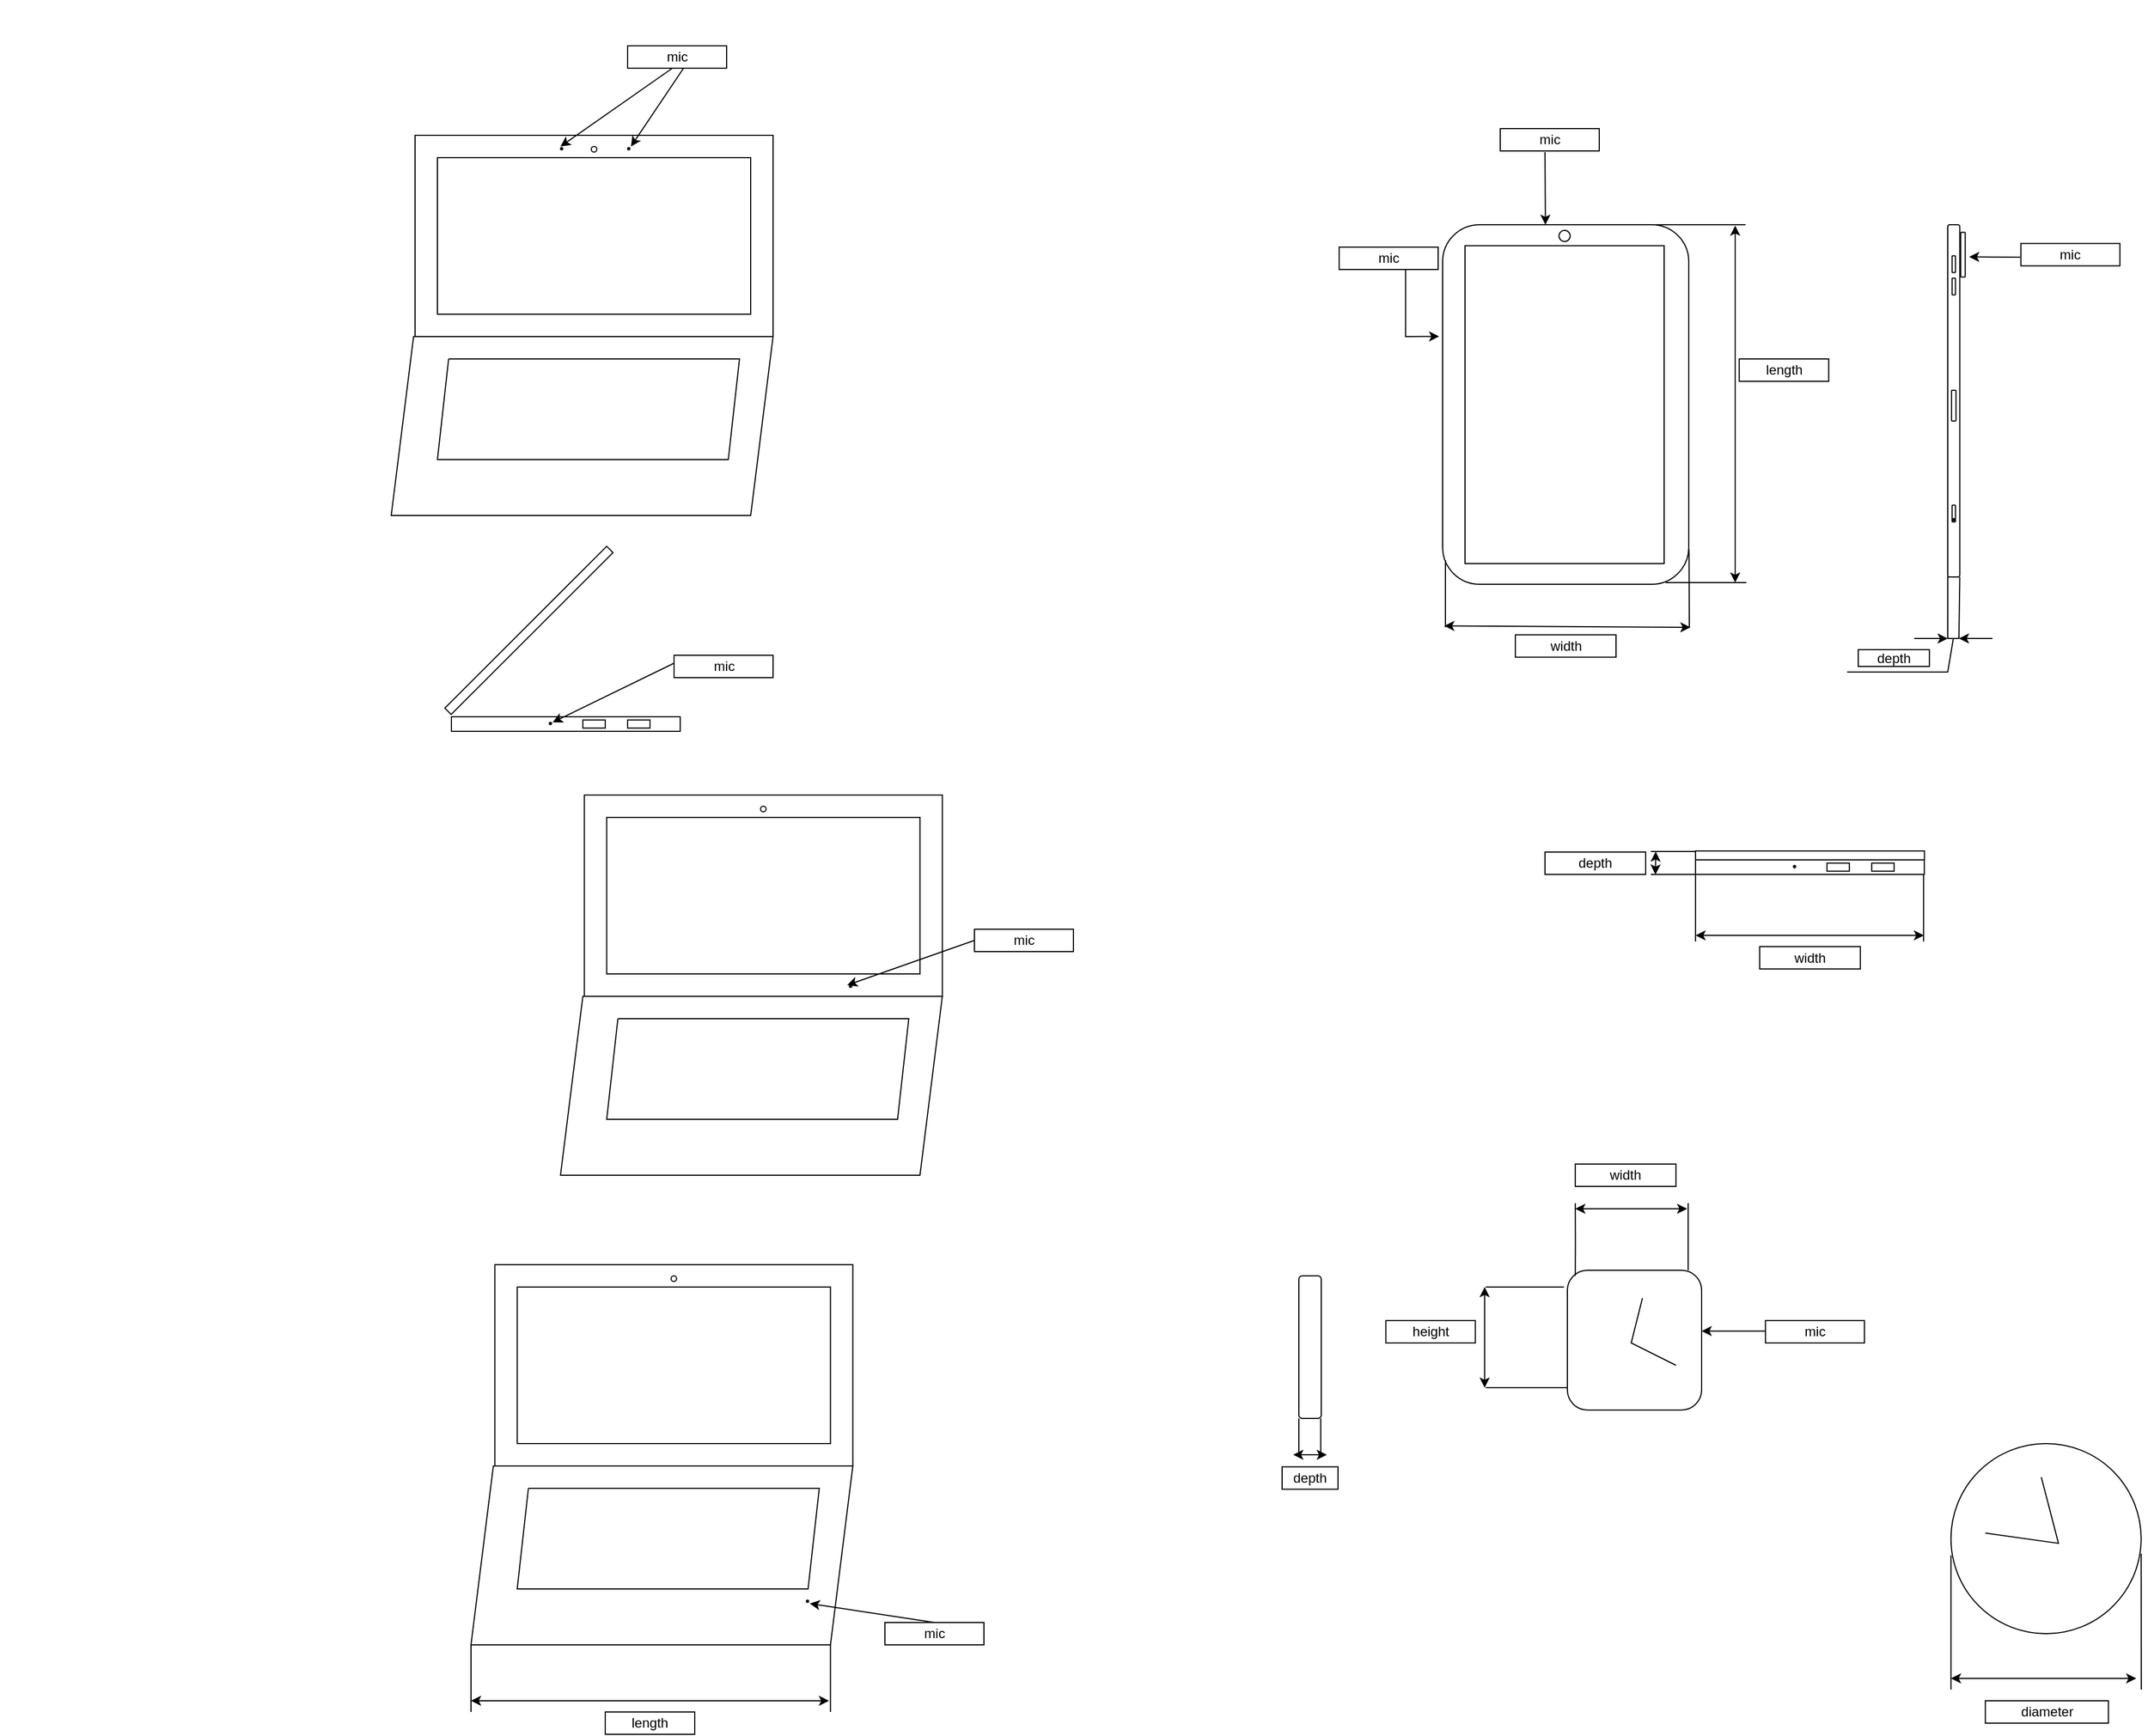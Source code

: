<mxfile version="21.8.2" type="github">
  <diagram name="第 1 页" id="vi5O4z4F0Ay6VvC3fiWP">
    <mxGraphModel dx="934" dy="516" grid="1" gridSize="10" guides="1" tooltips="1" connect="1" arrows="1" fold="1" page="1" pageScale="1" pageWidth="827" pageHeight="1169" math="0" shadow="0">
      <root>
        <mxCell id="0" />
        <mxCell id="1" parent="0" />
        <mxCell id="HQJH7odR56O9DyhHU2Db-8" value="" style="rounded=0;whiteSpace=wrap;html=1;strokeWidth=1;" parent="1" vertex="1">
          <mxGeometry x="370" y="120" width="320" height="180" as="geometry" />
        </mxCell>
        <mxCell id="HQJH7odR56O9DyhHU2Db-9" value="" style="rounded=0;whiteSpace=wrap;html=1;strokeWidth=1;" parent="1" vertex="1">
          <mxGeometry x="390" y="140" width="280" height="140" as="geometry" />
        </mxCell>
        <mxCell id="HQJH7odR56O9DyhHU2Db-14" value="" style="ellipse;whiteSpace=wrap;html=1;aspect=fixed;" parent="1" vertex="1">
          <mxGeometry x="527.5" y="130" width="5" height="5" as="geometry" />
        </mxCell>
        <mxCell id="HQJH7odR56O9DyhHU2Db-18" value="" style="shape=parallelogram;perimeter=parallelogramPerimeter;whiteSpace=wrap;html=1;fixedSize=1;rotation=0;" parent="1" vertex="1">
          <mxGeometry x="348.69" y="300" width="341.31" height="160" as="geometry" />
        </mxCell>
        <mxCell id="HQJH7odR56O9DyhHU2Db-23" value="" style="endArrow=none;html=1;rounded=0;" parent="1" edge="1">
          <mxGeometry width="50" height="50" relative="1" as="geometry">
            <mxPoint x="400" y="320" as="sourcePoint" />
            <mxPoint x="400" y="320" as="targetPoint" />
            <Array as="points">
              <mxPoint x="390" y="410" />
              <mxPoint x="650" y="410" />
              <mxPoint x="660" y="320" />
            </Array>
          </mxGeometry>
        </mxCell>
        <mxCell id="HQJH7odR56O9DyhHU2Db-27" value="" style="endArrow=classic;html=1;rounded=0;" parent="1" edge="1">
          <mxGeometry width="50" height="50" relative="1" as="geometry">
            <mxPoint x="610" y="60" as="sourcePoint" />
            <mxPoint x="563" y="130" as="targetPoint" />
            <Array as="points" />
          </mxGeometry>
        </mxCell>
        <mxCell id="HQJH7odR56O9DyhHU2Db-28" value="" style="ellipse;whiteSpace=wrap;html=1;aspect=fixed;" parent="1" vertex="1">
          <mxGeometry height="10" as="geometry" />
        </mxCell>
        <mxCell id="HQJH7odR56O9DyhHU2Db-32" value="" style="ellipse;whiteSpace=wrap;html=1;aspect=fixed;fillColor=#000000;" parent="1" vertex="1">
          <mxGeometry x="560" y="131" width="2" height="2" as="geometry" />
        </mxCell>
        <mxCell id="HQJH7odR56O9DyhHU2Db-33" value="" style="ellipse;whiteSpace=wrap;html=1;aspect=fixed;fillColor=#000000;" parent="1" vertex="1">
          <mxGeometry x="500" y="131" width="2" height="2" as="geometry" />
        </mxCell>
        <mxCell id="HQJH7odR56O9DyhHU2Db-36" value="" style="endArrow=classic;html=1;rounded=0;" parent="1" edge="1">
          <mxGeometry width="50" height="50" relative="1" as="geometry">
            <mxPoint x="600" y="60" as="sourcePoint" />
            <mxPoint x="500" y="130" as="targetPoint" />
            <Array as="points" />
          </mxGeometry>
        </mxCell>
        <mxCell id="HQJH7odR56O9DyhHU2Db-37" value="mic" style="rounded=0;whiteSpace=wrap;html=1;" parent="1" vertex="1">
          <mxGeometry x="560" y="40" width="88.5" height="20" as="geometry" />
        </mxCell>
        <mxCell id="HQJH7odR56O9DyhHU2Db-58" value="" style="rounded=0;whiteSpace=wrap;html=1;strokeWidth=1;" parent="1" vertex="1">
          <mxGeometry x="441.31" y="1130" width="320" height="180" as="geometry" />
        </mxCell>
        <mxCell id="HQJH7odR56O9DyhHU2Db-59" value="" style="rounded=0;whiteSpace=wrap;html=1;strokeWidth=1;" parent="1" vertex="1">
          <mxGeometry x="461.31" y="1150" width="280" height="140" as="geometry" />
        </mxCell>
        <mxCell id="HQJH7odR56O9DyhHU2Db-60" value="" style="ellipse;whiteSpace=wrap;html=1;aspect=fixed;" parent="1" vertex="1">
          <mxGeometry x="598.81" y="1140" width="5" height="5" as="geometry" />
        </mxCell>
        <mxCell id="HQJH7odR56O9DyhHU2Db-61" value="" style="shape=parallelogram;perimeter=parallelogramPerimeter;whiteSpace=wrap;html=1;fixedSize=1;rotation=0;" parent="1" vertex="1">
          <mxGeometry x="420" y="1310" width="341.31" height="160" as="geometry" />
        </mxCell>
        <mxCell id="HQJH7odR56O9DyhHU2Db-62" value="" style="endArrow=none;html=1;rounded=0;" parent="1" edge="1">
          <mxGeometry width="50" height="50" relative="1" as="geometry">
            <mxPoint x="471.31" y="1330" as="sourcePoint" />
            <mxPoint x="471.31" y="1330" as="targetPoint" />
            <Array as="points">
              <mxPoint x="461.31" y="1420" />
              <mxPoint x="721.31" y="1420" />
              <mxPoint x="731.31" y="1330" />
            </Array>
          </mxGeometry>
        </mxCell>
        <mxCell id="HQJH7odR56O9DyhHU2Db-66" value="" style="endArrow=classic;html=1;rounded=0;exitX=0.5;exitY=0;exitDx=0;exitDy=0;" parent="1" source="HQJH7odR56O9DyhHU2Db-67" edge="1">
          <mxGeometry width="50" height="50" relative="1" as="geometry">
            <mxPoint x="780" y="1480" as="sourcePoint" />
            <mxPoint x="722.81" y="1433" as="targetPoint" />
            <Array as="points" />
          </mxGeometry>
        </mxCell>
        <mxCell id="HQJH7odR56O9DyhHU2Db-67" value="mic" style="rounded=0;whiteSpace=wrap;html=1;" parent="1" vertex="1">
          <mxGeometry x="790" y="1450" width="88.5" height="20" as="geometry" />
        </mxCell>
        <mxCell id="HQJH7odR56O9DyhHU2Db-68" value="" style="ellipse;whiteSpace=wrap;html=1;aspect=fixed;fillColor=#000000;" parent="1" vertex="1">
          <mxGeometry x="719.81" y="1430" width="2" height="2" as="geometry" />
        </mxCell>
        <mxCell id="HQJH7odR56O9DyhHU2Db-77" value="" style="rounded=0;whiteSpace=wrap;html=1;strokeWidth=1;" parent="1" vertex="1">
          <mxGeometry x="521.31" y="710" width="320" height="180" as="geometry" />
        </mxCell>
        <mxCell id="HQJH7odR56O9DyhHU2Db-78" value="" style="rounded=0;whiteSpace=wrap;html=1;strokeWidth=1;" parent="1" vertex="1">
          <mxGeometry x="541.31" y="730" width="280" height="140" as="geometry" />
        </mxCell>
        <mxCell id="HQJH7odR56O9DyhHU2Db-79" value="" style="ellipse;whiteSpace=wrap;html=1;aspect=fixed;" parent="1" vertex="1">
          <mxGeometry x="678.81" y="720" width="5" height="5" as="geometry" />
        </mxCell>
        <mxCell id="HQJH7odR56O9DyhHU2Db-80" value="" style="shape=parallelogram;perimeter=parallelogramPerimeter;whiteSpace=wrap;html=1;fixedSize=1;rotation=0;" parent="1" vertex="1">
          <mxGeometry x="500" y="890" width="341.31" height="160" as="geometry" />
        </mxCell>
        <mxCell id="HQJH7odR56O9DyhHU2Db-81" value="" style="endArrow=none;html=1;rounded=0;" parent="1" edge="1">
          <mxGeometry width="50" height="50" relative="1" as="geometry">
            <mxPoint x="551.31" y="910" as="sourcePoint" />
            <mxPoint x="551.31" y="910" as="targetPoint" />
            <Array as="points">
              <mxPoint x="541.31" y="1000" />
              <mxPoint x="801.31" y="1000" />
              <mxPoint x="811.31" y="910" />
            </Array>
          </mxGeometry>
        </mxCell>
        <mxCell id="HQJH7odR56O9DyhHU2Db-82" value="" style="endArrow=classic;html=1;rounded=0;" parent="1" edge="1">
          <mxGeometry width="50" height="50" relative="1" as="geometry">
            <mxPoint x="870" y="840" as="sourcePoint" />
            <mxPoint x="756.31" y="880" as="targetPoint" />
            <Array as="points" />
          </mxGeometry>
        </mxCell>
        <mxCell id="HQJH7odR56O9DyhHU2Db-83" value="mic" style="rounded=0;whiteSpace=wrap;html=1;" parent="1" vertex="1">
          <mxGeometry x="870" y="830" width="88.5" height="20" as="geometry" />
        </mxCell>
        <mxCell id="HQJH7odR56O9DyhHU2Db-84" value="" style="ellipse;whiteSpace=wrap;html=1;aspect=fixed;fillColor=#000000;" parent="1" vertex="1">
          <mxGeometry x="758.31" y="880" width="2" height="2" as="geometry" />
        </mxCell>
        <mxCell id="HQJH7odR56O9DyhHU2Db-90" value="" style="rounded=0;whiteSpace=wrap;html=1;rotation=-45;" parent="1" vertex="1">
          <mxGeometry x="369.48" y="558.75" width="204.62" height="7.98" as="geometry" />
        </mxCell>
        <mxCell id="HQJH7odR56O9DyhHU2Db-91" value="" style="rounded=0;whiteSpace=wrap;html=1;" parent="1" vertex="1">
          <mxGeometry x="402.5" y="640" width="204.5" height="13" as="geometry" />
        </mxCell>
        <mxCell id="HQJH7odR56O9DyhHU2Db-92" value="" style="ellipse;whiteSpace=wrap;html=1;aspect=fixed;gradientColor=none;fillColor=#000000;" parent="1" vertex="1">
          <mxGeometry x="490" y="645" width="2" height="2" as="geometry" />
        </mxCell>
        <mxCell id="HQJH7odR56O9DyhHU2Db-93" value="" style="rounded=0;whiteSpace=wrap;html=1;" parent="1" vertex="1">
          <mxGeometry x="520" y="642.87" width="20" height="7.26" as="geometry" />
        </mxCell>
        <mxCell id="HQJH7odR56O9DyhHU2Db-98" value="" style="rounded=0;whiteSpace=wrap;html=1;" parent="1" vertex="1">
          <mxGeometry x="560" y="642.87" width="20" height="7.26" as="geometry" />
        </mxCell>
        <mxCell id="HQJH7odR56O9DyhHU2Db-100" value="" style="endArrow=classic;html=1;rounded=0;" parent="1" edge="1">
          <mxGeometry width="50" height="50" relative="1" as="geometry">
            <mxPoint x="601.69" y="592" as="sourcePoint" />
            <mxPoint x="493.0" y="645" as="targetPoint" />
            <Array as="points" />
          </mxGeometry>
        </mxCell>
        <mxCell id="HQJH7odR56O9DyhHU2Db-101" value="mic" style="rounded=0;whiteSpace=wrap;html=1;" parent="1" vertex="1">
          <mxGeometry x="601.5" y="585" width="88.5" height="20" as="geometry" />
        </mxCell>
        <mxCell id="HQJH7odR56O9DyhHU2Db-107" value="" style="endArrow=classic;html=1;rounded=0;entryX=-0.005;entryY=0.343;entryDx=0;entryDy=0;entryPerimeter=0;" parent="1" edge="1">
          <mxGeometry width="50" height="50" relative="1" as="geometry">
            <mxPoint x="1255.38" y="240" as="sourcePoint" />
            <mxPoint x="1285.412" y="299.842" as="targetPoint" />
            <Array as="points">
              <mxPoint x="1255.38" y="300" />
            </Array>
          </mxGeometry>
        </mxCell>
        <mxCell id="HQJH7odR56O9DyhHU2Db-110" value="mic" style="rounded=0;whiteSpace=wrap;html=1;" parent="1" vertex="1">
          <mxGeometry x="1340" y="114" width="88.5" height="20" as="geometry" />
        </mxCell>
        <mxCell id="HQJH7odR56O9DyhHU2Db-114" value="mic" style="rounded=0;whiteSpace=wrap;html=1;" parent="1" vertex="1">
          <mxGeometry x="1196" y="220" width="88.5" height="20" as="geometry" />
        </mxCell>
        <mxCell id="HQJH7odR56O9DyhHU2Db-133" value="height" style="rounded=0;whiteSpace=wrap;html=1;" parent="1" vertex="1">
          <mxGeometry x="1237.75" y="1180" width="80" height="20" as="geometry" />
        </mxCell>
        <mxCell id="HQJH7odR56O9DyhHU2Db-134" value="" style="rounded=1;whiteSpace=wrap;html=1;" parent="1" vertex="1">
          <mxGeometry x="1160" y="1140" width="20" height="127.5" as="geometry" />
        </mxCell>
        <mxCell id="HQJH7odR56O9DyhHU2Db-136" value="" style="endArrow=none;html=1;rounded=0;" parent="1" edge="1">
          <mxGeometry width="50" height="50" relative="1" as="geometry">
            <mxPoint x="1160" y="1300" as="sourcePoint" />
            <mxPoint x="1160" y="1267.5" as="targetPoint" />
          </mxGeometry>
        </mxCell>
        <mxCell id="HQJH7odR56O9DyhHU2Db-138" value="" style="endArrow=none;html=1;rounded=0;" parent="1" edge="1">
          <mxGeometry width="50" height="50" relative="1" as="geometry">
            <mxPoint x="1179.6" y="1300" as="sourcePoint" />
            <mxPoint x="1179.6" y="1267.5" as="targetPoint" />
          </mxGeometry>
        </mxCell>
        <mxCell id="HQJH7odR56O9DyhHU2Db-139" value="" style="endArrow=classic;startArrow=classic;html=1;rounded=0;" parent="1" edge="1">
          <mxGeometry width="50" height="50" relative="1" as="geometry">
            <mxPoint x="1155" y="1300" as="sourcePoint" />
            <mxPoint x="1185" y="1300" as="targetPoint" />
          </mxGeometry>
        </mxCell>
        <mxCell id="HQJH7odR56O9DyhHU2Db-140" value="depth" style="rounded=0;whiteSpace=wrap;html=1;" parent="1" vertex="1">
          <mxGeometry x="1145" y="1310.79" width="50" height="20" as="geometry" />
        </mxCell>
        <mxCell id="lpM_6XrUlt4nOv4jrjnX-1" value="" style="rounded=1;whiteSpace=wrap;html=1;rotation=90;" parent="1" vertex="1">
          <mxGeometry x="1237.75" y="250.75" width="321.5" height="220" as="geometry" />
        </mxCell>
        <mxCell id="lpM_6XrUlt4nOv4jrjnX-2" value="" style="rounded=0;whiteSpace=wrap;html=1;rotation=90;" parent="1" vertex="1">
          <mxGeometry x="1255.38" y="271.88" width="284.25" height="178" as="geometry" />
        </mxCell>
        <mxCell id="lpM_6XrUlt4nOv4jrjnX-3" value="" style="ellipse;whiteSpace=wrap;html=1;aspect=fixed;" parent="1" vertex="1">
          <mxGeometry x="1392.51" y="205" width="10" height="10" as="geometry" />
        </mxCell>
        <mxCell id="lpM_6XrUlt4nOv4jrjnX-4" value="" style="endArrow=classic;html=1;rounded=0;" parent="1" edge="1">
          <mxGeometry width="50" height="50" relative="1" as="geometry">
            <mxPoint x="1380" y="135" as="sourcePoint" />
            <mxPoint x="1380.38" y="200" as="targetPoint" />
          </mxGeometry>
        </mxCell>
        <mxCell id="lpM_6XrUlt4nOv4jrjnX-41" value="" style="endArrow=none;html=1;rounded=0;" parent="1" edge="1">
          <mxGeometry width="50" height="50" relative="1" as="geometry">
            <mxPoint x="420" y="1530" as="sourcePoint" />
            <mxPoint x="420" y="1470" as="targetPoint" />
          </mxGeometry>
        </mxCell>
        <mxCell id="lpM_6XrUlt4nOv4jrjnX-44" value="" style="endArrow=none;html=1;rounded=0;" parent="1" edge="1">
          <mxGeometry width="50" height="50" relative="1" as="geometry">
            <mxPoint x="741.31" y="1530" as="sourcePoint" />
            <mxPoint x="741.31" y="1470" as="targetPoint" />
          </mxGeometry>
        </mxCell>
        <mxCell id="lpM_6XrUlt4nOv4jrjnX-45" value="" style="endArrow=classic;startArrow=classic;html=1;rounded=0;" parent="1" edge="1">
          <mxGeometry width="50" height="50" relative="1" as="geometry">
            <mxPoint x="420" y="1520" as="sourcePoint" />
            <mxPoint x="740" y="1520" as="targetPoint" />
          </mxGeometry>
        </mxCell>
        <mxCell id="lpM_6XrUlt4nOv4jrjnX-46" value="length" style="rounded=0;whiteSpace=wrap;html=1;" parent="1" vertex="1">
          <mxGeometry x="540" y="1530" width="80" height="20" as="geometry" />
        </mxCell>
        <mxCell id="lpM_6XrUlt4nOv4jrjnX-49" value="" style="endArrow=none;html=1;rounded=0;entryX=0.903;entryY=-0.001;entryDx=0;entryDy=0;entryPerimeter=0;" parent="1" target="lpM_6XrUlt4nOv4jrjnX-1" edge="1">
          <mxGeometry width="50" height="50" relative="1" as="geometry">
            <mxPoint x="1509" y="560" as="sourcePoint" />
            <mxPoint x="1510" y="490" as="targetPoint" />
          </mxGeometry>
        </mxCell>
        <mxCell id="lpM_6XrUlt4nOv4jrjnX-51" value="" style="endArrow=none;html=1;rounded=0;" parent="1" edge="1">
          <mxGeometry width="50" height="50" relative="1" as="geometry">
            <mxPoint x="1291" y="560" as="sourcePoint" />
            <mxPoint x="1291" y="500" as="targetPoint" />
          </mxGeometry>
        </mxCell>
        <mxCell id="lpM_6XrUlt4nOv4jrjnX-52" value="" style="endArrow=classic;startArrow=classic;html=1;rounded=0;" parent="1" edge="1">
          <mxGeometry width="50" height="50" relative="1" as="geometry">
            <mxPoint x="1290" y="558.75" as="sourcePoint" />
            <mxPoint x="1510" y="560" as="targetPoint" />
          </mxGeometry>
        </mxCell>
        <mxCell id="lpM_6XrUlt4nOv4jrjnX-54" value="width" style="rounded=0;whiteSpace=wrap;html=1;" parent="1" vertex="1">
          <mxGeometry x="1353.5" y="566.73" width="90" height="20" as="geometry" />
        </mxCell>
        <mxCell id="lpM_6XrUlt4nOv4jrjnX-73" value="" style="endArrow=none;html=1;rounded=0;" parent="1" edge="1">
          <mxGeometry width="50" height="50" relative="1" as="geometry">
            <mxPoint x="1478.88" y="200" as="sourcePoint" />
            <mxPoint x="1559.25" y="200" as="targetPoint" />
          </mxGeometry>
        </mxCell>
        <mxCell id="lpM_6XrUlt4nOv4jrjnX-74" value="" style="endArrow=none;html=1;rounded=0;" parent="1" edge="1">
          <mxGeometry width="50" height="50" relative="1" as="geometry">
            <mxPoint x="1487.87" y="520" as="sourcePoint" />
            <mxPoint x="1560" y="520" as="targetPoint" />
          </mxGeometry>
        </mxCell>
        <mxCell id="lpM_6XrUlt4nOv4jrjnX-75" value="" style="endArrow=classic;startArrow=classic;html=1;rounded=0;" parent="1" edge="1">
          <mxGeometry width="50" height="50" relative="1" as="geometry">
            <mxPoint x="1550" y="520" as="sourcePoint" />
            <mxPoint x="1550" y="200.75" as="targetPoint" />
          </mxGeometry>
        </mxCell>
        <mxCell id="lpM_6XrUlt4nOv4jrjnX-77" value="length" style="rounded=0;whiteSpace=wrap;html=1;" parent="1" vertex="1">
          <mxGeometry x="1553.62" y="320" width="80" height="20" as="geometry" />
        </mxCell>
        <mxCell id="lpM_6XrUlt4nOv4jrjnX-87" value="mic" style="rounded=0;whiteSpace=wrap;html=1;" parent="1" vertex="1">
          <mxGeometry x="1805.375" y="216.745" width="88.5" height="20" as="geometry" />
        </mxCell>
        <mxCell id="lpM_6XrUlt4nOv4jrjnX-88" value="" style="endArrow=classic;html=1;rounded=0;exitX=-0.007;exitY=0.612;exitDx=0;exitDy=0;exitPerimeter=0;" parent="1" source="lpM_6XrUlt4nOv4jrjnX-87" edge="1">
          <mxGeometry width="50" height="50" relative="1" as="geometry">
            <mxPoint x="1809.125" y="228.745" as="sourcePoint" />
            <mxPoint x="1759.125" y="228.745" as="targetPoint" />
          </mxGeometry>
        </mxCell>
        <mxCell id="lpM_6XrUlt4nOv4jrjnX-89" value="" style="rounded=1;whiteSpace=wrap;html=1;rotation=90;" parent="1" vertex="1">
          <mxGeometry x="1587.875" y="352.125" width="315" height="10.75" as="geometry" />
        </mxCell>
        <mxCell id="lpM_6XrUlt4nOv4jrjnX-90" value="" style="rounded=1;whiteSpace=wrap;html=1;rotation=90;" parent="1" vertex="1">
          <mxGeometry x="1733.625" y="224.745" width="40" height="4" as="geometry" />
        </mxCell>
        <mxCell id="lpM_6XrUlt4nOv4jrjnX-91" value="" style="rounded=1;whiteSpace=wrap;html=1;rotation=90;" parent="1" vertex="1">
          <mxGeometry x="1737.875" y="233.745" width="15" height="3" as="geometry" />
        </mxCell>
        <mxCell id="lpM_6XrUlt4nOv4jrjnX-92" value="" style="rounded=1;whiteSpace=wrap;html=1;rotation=90;" parent="1" vertex="1">
          <mxGeometry x="1737.875" y="253.745" width="15" height="3" as="geometry" />
        </mxCell>
        <mxCell id="lpM_6XrUlt4nOv4jrjnX-93" value="" style="rounded=1;whiteSpace=wrap;html=1;rotation=90;" parent="1" vertex="1">
          <mxGeometry x="1731.625" y="359.745" width="27.5" height="4" as="geometry" />
        </mxCell>
        <mxCell id="lpM_6XrUlt4nOv4jrjnX-94" value="" style="rounded=1;whiteSpace=wrap;html=1;rotation=90;" parent="1" vertex="1">
          <mxGeometry x="1737.875" y="456.745" width="15" height="3" as="geometry" />
        </mxCell>
        <mxCell id="lpM_6XrUlt4nOv4jrjnX-95" value="" style="ellipse;whiteSpace=wrap;html=1;aspect=fixed;fillColor=#000000;" parent="1" vertex="1">
          <mxGeometry x="1744.375" y="462.745" width="2" height="2" as="geometry" />
        </mxCell>
        <mxCell id="lpM_6XrUlt4nOv4jrjnX-104" value="" style="endArrow=none;html=1;rounded=0;entryX=0.998;entryY=0.996;entryDx=0;entryDy=0;entryPerimeter=0;" parent="1" target="lpM_6XrUlt4nOv4jrjnX-89" edge="1">
          <mxGeometry width="50" height="50" relative="1" as="geometry">
            <mxPoint x="1740" y="570" as="sourcePoint" />
            <mxPoint x="1737.87" y="516.73" as="targetPoint" />
          </mxGeometry>
        </mxCell>
        <mxCell id="lpM_6XrUlt4nOv4jrjnX-105" value="" style="endArrow=none;html=1;rounded=0;entryX=1;entryY=0;entryDx=0;entryDy=0;" parent="1" target="lpM_6XrUlt4nOv4jrjnX-89" edge="1">
          <mxGeometry width="50" height="50" relative="1" as="geometry">
            <mxPoint x="1750" y="570" as="sourcePoint" />
            <mxPoint x="1760" y="510.73" as="targetPoint" />
          </mxGeometry>
        </mxCell>
        <mxCell id="lpM_6XrUlt4nOv4jrjnX-106" value="" style="endArrow=classic;html=1;rounded=0;" parent="1" edge="1">
          <mxGeometry width="50" height="50" relative="1" as="geometry">
            <mxPoint x="1710" y="570" as="sourcePoint" />
            <mxPoint x="1740" y="570" as="targetPoint" />
          </mxGeometry>
        </mxCell>
        <mxCell id="lpM_6XrUlt4nOv4jrjnX-107" value="" style="endArrow=classic;html=1;rounded=0;" parent="1" edge="1">
          <mxGeometry width="50" height="50" relative="1" as="geometry">
            <mxPoint x="1780" y="570" as="sourcePoint" />
            <mxPoint x="1750" y="570" as="targetPoint" />
          </mxGeometry>
        </mxCell>
        <mxCell id="lpM_6XrUlt4nOv4jrjnX-108" value="" style="endArrow=none;html=1;rounded=0;" parent="1" edge="1">
          <mxGeometry width="50" height="50" relative="1" as="geometry">
            <mxPoint x="1740" y="570" as="sourcePoint" />
            <mxPoint x="1750" y="570" as="targetPoint" />
          </mxGeometry>
        </mxCell>
        <mxCell id="lpM_6XrUlt4nOv4jrjnX-109" value="" style="endArrow=none;html=1;rounded=0;" parent="1" edge="1">
          <mxGeometry width="50" height="50" relative="1" as="geometry">
            <mxPoint x="1650" y="600" as="sourcePoint" />
            <mxPoint x="1745" y="570" as="targetPoint" />
            <Array as="points">
              <mxPoint x="1740" y="600" />
            </Array>
          </mxGeometry>
        </mxCell>
        <mxCell id="lpM_6XrUlt4nOv4jrjnX-111" value="depth" style="rounded=0;whiteSpace=wrap;html=1;" parent="1" vertex="1">
          <mxGeometry x="1660" y="580" width="63.62" height="15" as="geometry" />
        </mxCell>
        <mxCell id="lpM_6XrUlt4nOv4jrjnX-113" value="" style="rounded=0;whiteSpace=wrap;html=1;rotation=0;" parent="1" vertex="1">
          <mxGeometry x="1514.565" y="760" width="204.62" height="7.98" as="geometry" />
        </mxCell>
        <mxCell id="lpM_6XrUlt4nOv4jrjnX-114" value="" style="rounded=0;whiteSpace=wrap;html=1;" parent="1" vertex="1">
          <mxGeometry x="1514.565" y="767.98" width="204.5" height="13" as="geometry" />
        </mxCell>
        <mxCell id="lpM_6XrUlt4nOv4jrjnX-115" value="" style="ellipse;whiteSpace=wrap;html=1;aspect=fixed;gradientColor=none;fillColor=#000000;" parent="1" vertex="1">
          <mxGeometry x="1602.065" y="772.98" width="2" height="2" as="geometry" />
        </mxCell>
        <mxCell id="lpM_6XrUlt4nOv4jrjnX-116" value="" style="rounded=0;whiteSpace=wrap;html=1;" parent="1" vertex="1">
          <mxGeometry x="1632.065" y="770.85" width="20" height="7.26" as="geometry" />
        </mxCell>
        <mxCell id="lpM_6XrUlt4nOv4jrjnX-117" value="" style="rounded=0;whiteSpace=wrap;html=1;" parent="1" vertex="1">
          <mxGeometry x="1672.065" y="770.85" width="20" height="7.26" as="geometry" />
        </mxCell>
        <mxCell id="lpM_6XrUlt4nOv4jrjnX-118" value="" style="endArrow=none;html=1;rounded=0;" parent="1" edge="1">
          <mxGeometry width="50" height="50" relative="1" as="geometry">
            <mxPoint x="1514.57" y="780.985" as="sourcePoint" />
            <mxPoint x="1514.57" y="840.985" as="targetPoint" />
          </mxGeometry>
        </mxCell>
        <mxCell id="lpM_6XrUlt4nOv4jrjnX-119" value="" style="endArrow=none;html=1;rounded=0;" parent="1" edge="1">
          <mxGeometry width="50" height="50" relative="1" as="geometry">
            <mxPoint x="1718.38" y="780.985" as="sourcePoint" />
            <mxPoint x="1718.38" y="840.985" as="targetPoint" />
          </mxGeometry>
        </mxCell>
        <mxCell id="lpM_6XrUlt4nOv4jrjnX-120" value="" style="endArrow=classic;startArrow=classic;html=1;rounded=0;" parent="1" edge="1">
          <mxGeometry width="50" height="50" relative="1" as="geometry">
            <mxPoint x="1514.57" y="835.555" as="sourcePoint" />
            <mxPoint x="1718.69" y="835.555" as="targetPoint" />
          </mxGeometry>
        </mxCell>
        <mxCell id="lpM_6XrUlt4nOv4jrjnX-121" value="width" style="rounded=0;whiteSpace=wrap;html=1;" parent="1" vertex="1">
          <mxGeometry x="1571.88" y="845.555" width="90" height="20" as="geometry" />
        </mxCell>
        <mxCell id="lpM_6XrUlt4nOv4jrjnX-122" value="" style="endArrow=none;html=1;rounded=0;" parent="1" edge="1">
          <mxGeometry width="50" height="50" relative="1" as="geometry">
            <mxPoint x="1474.57" y="760.555" as="sourcePoint" />
            <mxPoint x="1514.57" y="760.555" as="targetPoint" />
          </mxGeometry>
        </mxCell>
        <mxCell id="lpM_6XrUlt4nOv4jrjnX-123" value="" style="endArrow=none;html=1;rounded=0;" parent="1" edge="1">
          <mxGeometry width="50" height="50" relative="1" as="geometry">
            <mxPoint x="1474.57" y="780.985" as="sourcePoint" />
            <mxPoint x="1514.57" y="780.985" as="targetPoint" />
          </mxGeometry>
        </mxCell>
        <mxCell id="lpM_6XrUlt4nOv4jrjnX-124" value="" style="endArrow=classic;startArrow=classic;html=1;rounded=0;" parent="1" edge="1">
          <mxGeometry width="50" height="50" relative="1" as="geometry">
            <mxPoint x="1478.69" y="781.105" as="sourcePoint" />
            <mxPoint x="1478.99" y="760.555" as="targetPoint" />
          </mxGeometry>
        </mxCell>
        <mxCell id="lpM_6XrUlt4nOv4jrjnX-125" value="depth" style="rounded=0;whiteSpace=wrap;html=1;rotation=0;" parent="1" vertex="1">
          <mxGeometry x="1380" y="760.985" width="90" height="20" as="geometry" />
        </mxCell>
        <mxCell id="lpM_6XrUlt4nOv4jrjnX-126" value="" style="rounded=1;whiteSpace=wrap;html=1;" parent="1" vertex="1">
          <mxGeometry x="1400" y="1135" width="120" height="125" as="geometry" />
        </mxCell>
        <mxCell id="lpM_6XrUlt4nOv4jrjnX-127" value="" style="endArrow=none;html=1;rounded=0;" parent="1" edge="1">
          <mxGeometry width="50" height="50" relative="1" as="geometry">
            <mxPoint x="1497.07" y="1220" as="sourcePoint" />
            <mxPoint x="1467.07" y="1160" as="targetPoint" />
            <Array as="points">
              <mxPoint x="1457.07" y="1200" />
            </Array>
          </mxGeometry>
        </mxCell>
        <mxCell id="lpM_6XrUlt4nOv4jrjnX-128" value="" style="endArrow=classic;html=1;rounded=0;" parent="1" edge="1">
          <mxGeometry width="50" height="50" relative="1" as="geometry">
            <mxPoint x="1580" y="1189.41" as="sourcePoint" />
            <mxPoint x="1520" y="1189.41" as="targetPoint" />
          </mxGeometry>
        </mxCell>
        <mxCell id="lpM_6XrUlt4nOv4jrjnX-129" value="mic" style="rounded=0;whiteSpace=wrap;html=1;" parent="1" vertex="1">
          <mxGeometry x="1577.07" y="1180" width="88.5" height="20" as="geometry" />
        </mxCell>
        <mxCell id="lpM_6XrUlt4nOv4jrjnX-130" value="" style="endArrow=none;html=1;rounded=0;" parent="1" edge="1">
          <mxGeometry width="50" height="50" relative="1" as="geometry">
            <mxPoint x="1507.95" y="1135" as="sourcePoint" />
            <mxPoint x="1507.95" y="1075" as="targetPoint" />
          </mxGeometry>
        </mxCell>
        <mxCell id="lpM_6XrUlt4nOv4jrjnX-131" value="" style="endArrow=none;html=1;rounded=0;exitX=0.059;exitY=0.04;exitDx=0;exitDy=0;exitPerimeter=0;" parent="1" source="lpM_6XrUlt4nOv4jrjnX-126" edge="1">
          <mxGeometry width="50" height="50" relative="1" as="geometry">
            <mxPoint x="1407.07" y="1135" as="sourcePoint" />
            <mxPoint x="1407.07" y="1075" as="targetPoint" />
            <Array as="points">
              <mxPoint x="1407.19" y="1110" />
            </Array>
          </mxGeometry>
        </mxCell>
        <mxCell id="lpM_6XrUlt4nOv4jrjnX-132" value="width" style="rounded=0;whiteSpace=wrap;html=1;" parent="1" vertex="1">
          <mxGeometry x="1407.07" y="1040" width="90" height="20" as="geometry" />
        </mxCell>
        <mxCell id="lpM_6XrUlt4nOv4jrjnX-133" value="" style="endArrow=classic;startArrow=classic;html=1;rounded=0;" parent="1" edge="1">
          <mxGeometry width="50" height="50" relative="1" as="geometry">
            <mxPoint x="1407.07" y="1080" as="sourcePoint" />
            <mxPoint x="1507.07" y="1080" as="targetPoint" />
          </mxGeometry>
        </mxCell>
        <mxCell id="lpM_6XrUlt4nOv4jrjnX-134" value="" style="endArrow=none;html=1;rounded=0;" parent="1" edge="1">
          <mxGeometry width="50" height="50" relative="1" as="geometry">
            <mxPoint x="1327.07" y="1150" as="sourcePoint" />
            <mxPoint x="1397.07" y="1150" as="targetPoint" />
          </mxGeometry>
        </mxCell>
        <mxCell id="lpM_6XrUlt4nOv4jrjnX-135" value="" style="endArrow=none;html=1;rounded=0;" parent="1" edge="1">
          <mxGeometry width="50" height="50" relative="1" as="geometry">
            <mxPoint x="1327.07" y="1240" as="sourcePoint" />
            <mxPoint x="1400" y="1240" as="targetPoint" />
          </mxGeometry>
        </mxCell>
        <mxCell id="lpM_6XrUlt4nOv4jrjnX-136" value="" style="endArrow=classic;startArrow=classic;html=1;rounded=0;" parent="1" edge="1">
          <mxGeometry width="50" height="50" relative="1" as="geometry">
            <mxPoint x="1326.07" y="1240" as="sourcePoint" />
            <mxPoint x="1326.07" y="1150" as="targetPoint" />
          </mxGeometry>
        </mxCell>
        <mxCell id="4032rbdRb7E_BJISS9ZQ-1" value="" style="ellipse;whiteSpace=wrap;html=1;aspect=fixed;" vertex="1" parent="1">
          <mxGeometry x="1742.87" y="1290" width="170" height="170" as="geometry" />
        </mxCell>
        <mxCell id="4032rbdRb7E_BJISS9ZQ-2" value="" style="endArrow=none;html=1;rounded=0;" edge="1" parent="1">
          <mxGeometry width="50" height="50" relative="1" as="geometry">
            <mxPoint x="1773.62" y="1370" as="sourcePoint" />
            <mxPoint x="1823.62" y="1320" as="targetPoint" />
            <Array as="points">
              <mxPoint x="1838.99" y="1379.21" />
            </Array>
          </mxGeometry>
        </mxCell>
        <mxCell id="4032rbdRb7E_BJISS9ZQ-5" value="" style="endArrow=none;html=1;rounded=0;" edge="1" parent="1">
          <mxGeometry width="50" height="50" relative="1" as="geometry">
            <mxPoint x="1742.87" y="1510" as="sourcePoint" />
            <mxPoint x="1742.87" y="1390" as="targetPoint" />
          </mxGeometry>
        </mxCell>
        <mxCell id="4032rbdRb7E_BJISS9ZQ-6" value="" style="endArrow=none;html=1;rounded=0;" edge="1" parent="1">
          <mxGeometry width="50" height="50" relative="1" as="geometry">
            <mxPoint x="1913" y="1510" as="sourcePoint" />
            <mxPoint x="1912.87" y="1388.5" as="targetPoint" />
          </mxGeometry>
        </mxCell>
        <mxCell id="4032rbdRb7E_BJISS9ZQ-7" value="" style="endArrow=classic;startArrow=classic;html=1;rounded=0;" edge="1" parent="1">
          <mxGeometry width="50" height="50" relative="1" as="geometry">
            <mxPoint x="1742.87" y="1500" as="sourcePoint" />
            <mxPoint x="1908.49" y="1500" as="targetPoint" />
          </mxGeometry>
        </mxCell>
        <mxCell id="4032rbdRb7E_BJISS9ZQ-11" value="diameter" style="rounded=0;whiteSpace=wrap;html=1;" vertex="1" parent="1">
          <mxGeometry x="1773.62" y="1520" width="110" height="20" as="geometry" />
        </mxCell>
      </root>
    </mxGraphModel>
  </diagram>
</mxfile>

